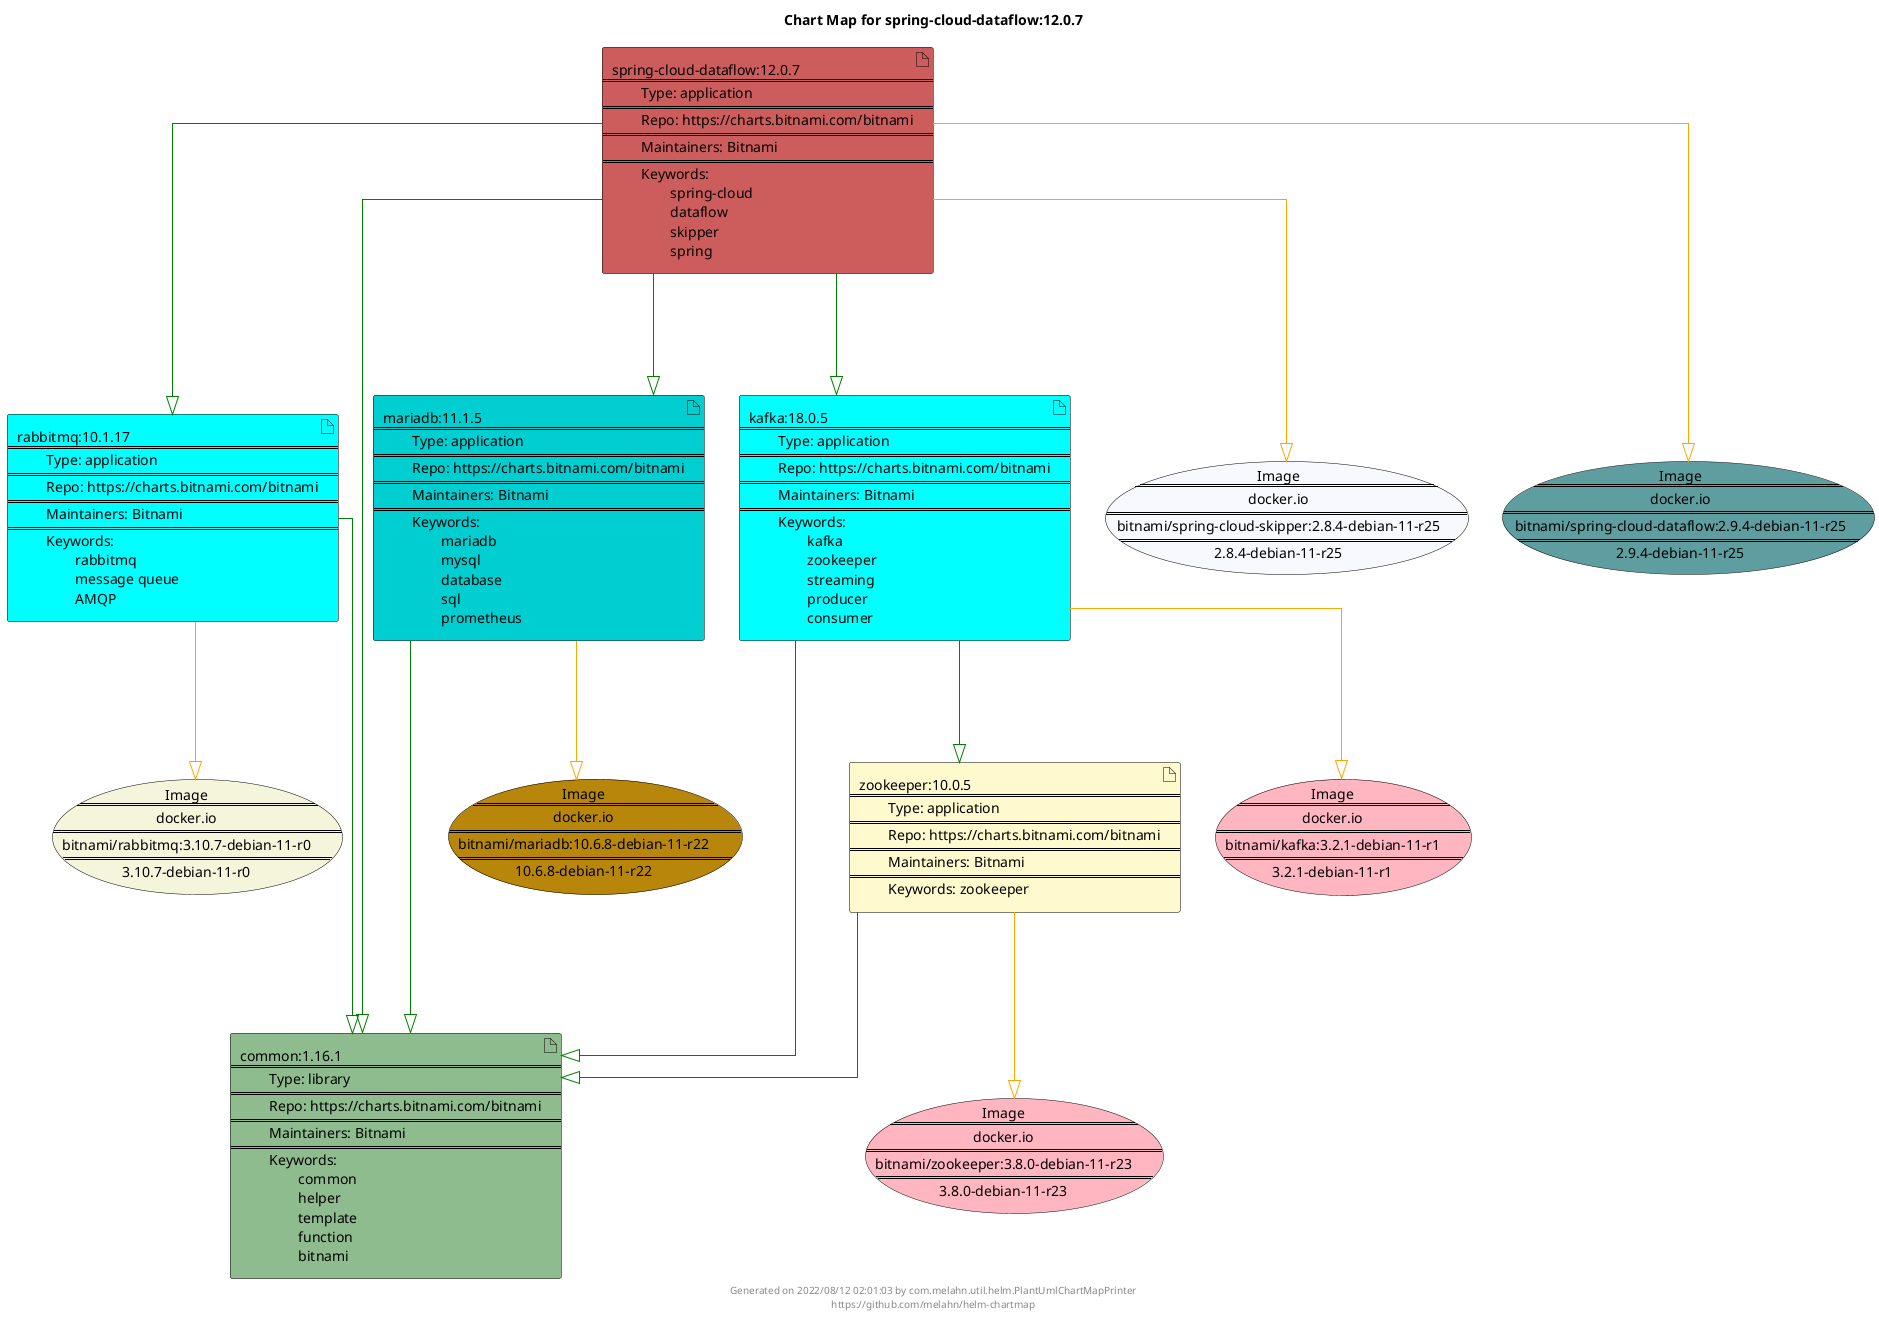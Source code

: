 @startuml
skinparam linetype ortho
skinparam backgroundColor white
skinparam usecaseBorderColor black
skinparam usecaseArrowColor LightSlateGray
skinparam artifactBorderColor black
skinparam artifactArrowColor LightSlateGray

title Chart Map for spring-cloud-dataflow:12.0.7

'There are 6 referenced Helm Charts
artifact "common:1.16.1\n====\n\tType: library\n====\n\tRepo: https://charts.bitnami.com/bitnami\n====\n\tMaintainers: Bitnami\n====\n\tKeywords: \n\t\tcommon\n\t\thelper\n\t\ttemplate\n\t\tfunction\n\t\tbitnami" as common_1_16_1 #DarkSeaGreen
artifact "rabbitmq:10.1.17\n====\n\tType: application\n====\n\tRepo: https://charts.bitnami.com/bitnami\n====\n\tMaintainers: Bitnami\n====\n\tKeywords: \n\t\trabbitmq\n\t\tmessage queue\n\t\tAMQP" as rabbitmq_10_1_17 #Aqua
artifact "zookeeper:10.0.5\n====\n\tType: application\n====\n\tRepo: https://charts.bitnami.com/bitnami\n====\n\tMaintainers: Bitnami\n====\n\tKeywords: zookeeper" as zookeeper_10_0_5 #LemonChiffon
artifact "mariadb:11.1.5\n====\n\tType: application\n====\n\tRepo: https://charts.bitnami.com/bitnami\n====\n\tMaintainers: Bitnami\n====\n\tKeywords: \n\t\tmariadb\n\t\tmysql\n\t\tdatabase\n\t\tsql\n\t\tprometheus" as mariadb_11_1_5 #DarkTurquoise
artifact "kafka:18.0.5\n====\n\tType: application\n====\n\tRepo: https://charts.bitnami.com/bitnami\n====\n\tMaintainers: Bitnami\n====\n\tKeywords: \n\t\tkafka\n\t\tzookeeper\n\t\tstreaming\n\t\tproducer\n\t\tconsumer" as kafka_18_0_5 #Aqua
artifact "spring-cloud-dataflow:12.0.7\n====\n\tType: application\n====\n\tRepo: https://charts.bitnami.com/bitnami\n====\n\tMaintainers: Bitnami\n====\n\tKeywords: \n\t\tspring-cloud\n\t\tdataflow\n\t\tskipper\n\t\tspring" as spring_cloud_dataflow_12_0_7 #IndianRed

'There are 6 referenced Docker Images
usecase "Image\n====\ndocker.io\n====\nbitnami/mariadb:10.6.8-debian-11-r22\n====\n10.6.8-debian-11-r22" as docker_io_bitnami_mariadb_10_6_8_debian_11_r22 #DarkGoldenRod
usecase "Image\n====\ndocker.io\n====\nbitnami/spring-cloud-skipper:2.8.4-debian-11-r25\n====\n2.8.4-debian-11-r25" as docker_io_bitnami_spring_cloud_skipper_2_8_4_debian_11_r25 #GhostWhite
usecase "Image\n====\ndocker.io\n====\nbitnami/zookeeper:3.8.0-debian-11-r23\n====\n3.8.0-debian-11-r23" as docker_io_bitnami_zookeeper_3_8_0_debian_11_r23 #LightPink
usecase "Image\n====\ndocker.io\n====\nbitnami/kafka:3.2.1-debian-11-r1\n====\n3.2.1-debian-11-r1" as docker_io_bitnami_kafka_3_2_1_debian_11_r1 #LightPink
usecase "Image\n====\ndocker.io\n====\nbitnami/rabbitmq:3.10.7-debian-11-r0\n====\n3.10.7-debian-11-r0" as docker_io_bitnami_rabbitmq_3_10_7_debian_11_r0 #Beige
usecase "Image\n====\ndocker.io\n====\nbitnami/spring-cloud-dataflow:2.9.4-debian-11-r25\n====\n2.9.4-debian-11-r25" as docker_io_bitnami_spring_cloud_dataflow_2_9_4_debian_11_r25 #CadetBlue

'Chart Dependencies
spring_cloud_dataflow_12_0_7--[#green]-|>kafka_18_0_5
kafka_18_0_5--[#green]-|>zookeeper_10_0_5
zookeeper_10_0_5--[#green]-|>common_1_16_1
kafka_18_0_5--[#green]-|>common_1_16_1
spring_cloud_dataflow_12_0_7--[#green]-|>common_1_16_1
spring_cloud_dataflow_12_0_7--[#green]-|>rabbitmq_10_1_17
rabbitmq_10_1_17--[#green]-|>common_1_16_1
spring_cloud_dataflow_12_0_7--[#green]-|>mariadb_11_1_5
mariadb_11_1_5--[#green]-|>common_1_16_1
rabbitmq_10_1_17--[#orange]-|>docker_io_bitnami_rabbitmq_3_10_7_debian_11_r0
zookeeper_10_0_5--[#orange]-|>docker_io_bitnami_zookeeper_3_8_0_debian_11_r23
mariadb_11_1_5--[#orange]-|>docker_io_bitnami_mariadb_10_6_8_debian_11_r22
kafka_18_0_5--[#orange]-|>docker_io_bitnami_kafka_3_2_1_debian_11_r1
spring_cloud_dataflow_12_0_7--[#orange]-|>docker_io_bitnami_spring_cloud_dataflow_2_9_4_debian_11_r25
spring_cloud_dataflow_12_0_7--[#orange]-|>docker_io_bitnami_spring_cloud_skipper_2_8_4_debian_11_r25

center footer Generated on 2022/08/12 02:01:03 by com.melahn.util.helm.PlantUmlChartMapPrinter\nhttps://github.com/melahn/helm-chartmap
@enduml
